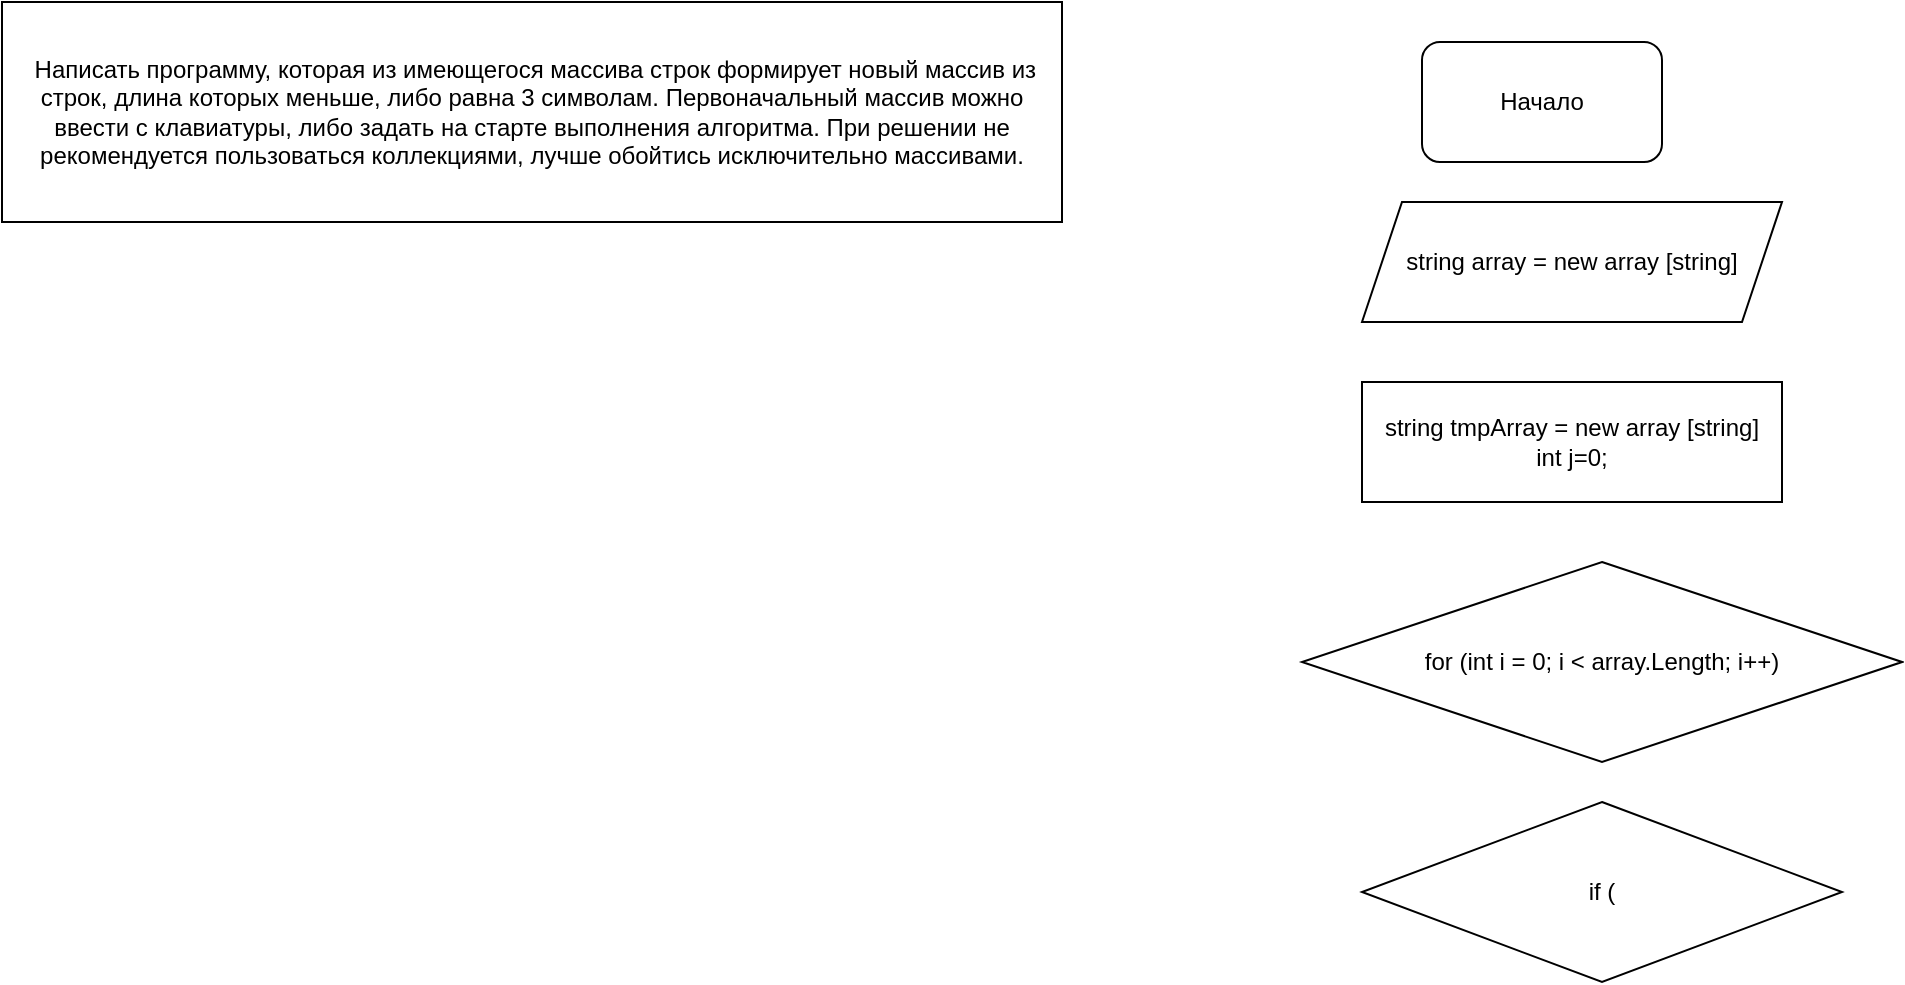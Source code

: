 <mxfile version="21.2.3" type="device">
  <diagram name="Страница 1" id="3223wAnbjGRSDxe4EAj0">
    <mxGraphModel dx="2901" dy="1059" grid="1" gridSize="10" guides="1" tooltips="1" connect="1" arrows="1" fold="1" page="1" pageScale="1" pageWidth="827" pageHeight="1169" math="0" shadow="0">
      <root>
        <mxCell id="0" />
        <mxCell id="1" parent="0" />
        <mxCell id="VHcYk5bP7TdbFjyxsms5-1" value="Начало" style="rounded=1;whiteSpace=wrap;html=1;" vertex="1" parent="1">
          <mxGeometry x="310" y="20" width="120" height="60" as="geometry" />
        </mxCell>
        <mxCell id="VHcYk5bP7TdbFjyxsms5-2" value="&amp;nbsp;Написать программу, которая из имеющегося массива строк формирует новый массив из строк, длина которых меньше, либо равна 3 символам. Первоначальный массив можно ввести с клавиатуры, либо задать на старте выполнения алгоритма. При решении не рекомендуется пользоваться коллекциями, лучше обойтись исключительно массивами." style="rounded=0;whiteSpace=wrap;html=1;" vertex="1" parent="1">
          <mxGeometry x="-400" width="530" height="110" as="geometry" />
        </mxCell>
        <mxCell id="VHcYk5bP7TdbFjyxsms5-3" value="string tmpArray = new array [string]&lt;br&gt;int j=0;" style="rounded=0;whiteSpace=wrap;html=1;" vertex="1" parent="1">
          <mxGeometry x="280" y="190" width="210" height="60" as="geometry" />
        </mxCell>
        <mxCell id="VHcYk5bP7TdbFjyxsms5-4" value="string array = new array [string]" style="shape=parallelogram;perimeter=parallelogramPerimeter;whiteSpace=wrap;html=1;fixedSize=1;" vertex="1" parent="1">
          <mxGeometry x="280" y="100" width="210" height="60" as="geometry" />
        </mxCell>
        <mxCell id="VHcYk5bP7TdbFjyxsms5-5" value="for (int i = 0; i &amp;lt; array.Length; i++)" style="rhombus;whiteSpace=wrap;html=1;" vertex="1" parent="1">
          <mxGeometry x="250" y="280" width="300" height="100" as="geometry" />
        </mxCell>
        <mxCell id="VHcYk5bP7TdbFjyxsms5-6" value="if (" style="rhombus;whiteSpace=wrap;html=1;" vertex="1" parent="1">
          <mxGeometry x="280" y="400" width="240" height="90" as="geometry" />
        </mxCell>
      </root>
    </mxGraphModel>
  </diagram>
</mxfile>
